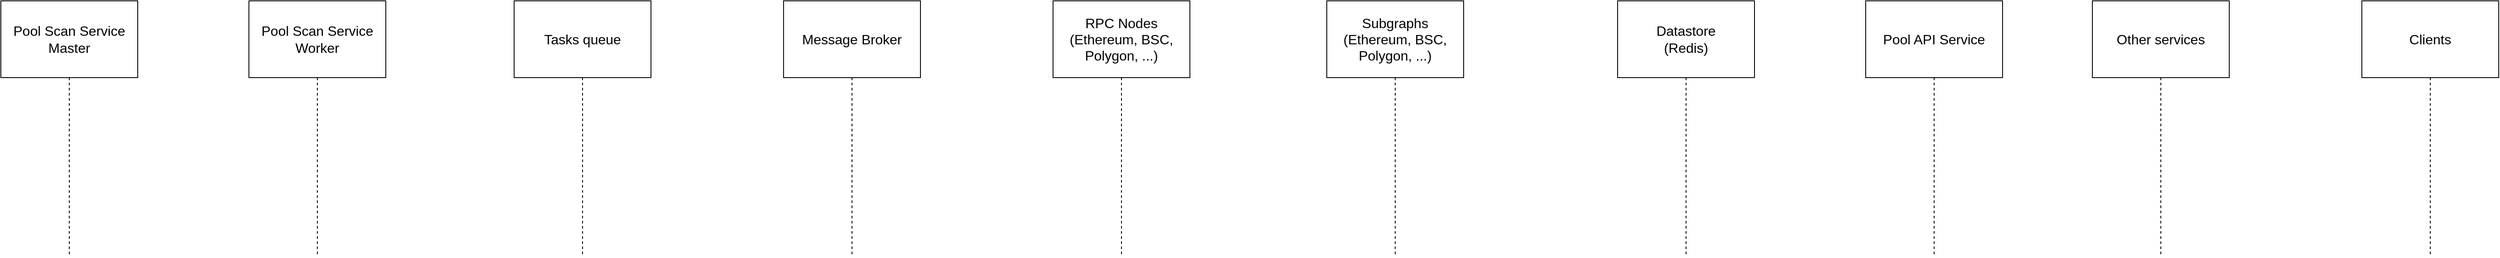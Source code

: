 <mxfile version="18.0.3" type="github">
  <diagram id="vYhIYeuhMKYq1YM2tLH0" name="Page-1">
    <mxGraphModel dx="1731" dy="971" grid="1" gridSize="10" guides="1" tooltips="1" connect="1" arrows="1" fold="1" page="1" pageScale="1" pageWidth="850" pageHeight="1100" math="0" shadow="0">
      <root>
        <mxCell id="0" />
        <mxCell id="1" parent="0" />
        <mxCell id="duJFYo-hXxuzxmT1SDnn-3" value="&lt;span style=&quot;font-size: 16px;&quot;&gt;Pool Scan Service Master&lt;/span&gt;" style="shape=umlLifeline;perimeter=lifelinePerimeter;whiteSpace=wrap;html=1;container=1;collapsible=0;recursiveResize=0;outlineConnect=0;size=90;" vertex="1" parent="1">
          <mxGeometry x="200" y="70" width="160" height="300" as="geometry" />
        </mxCell>
        <mxCell id="duJFYo-hXxuzxmT1SDnn-13" value="&lt;span style=&quot;font-size: 16px;&quot;&gt;Clients&lt;/span&gt;" style="shape=umlLifeline;perimeter=lifelinePerimeter;whiteSpace=wrap;html=1;container=1;collapsible=0;recursiveResize=0;outlineConnect=0;size=90;" vertex="1" parent="1">
          <mxGeometry x="2960" y="70" width="160" height="300" as="geometry" />
        </mxCell>
        <mxCell id="duJFYo-hXxuzxmT1SDnn-14" value="&lt;span style=&quot;font-size: 16px;&quot;&gt;Other services&lt;/span&gt;" style="shape=umlLifeline;perimeter=lifelinePerimeter;whiteSpace=wrap;html=1;container=1;collapsible=0;recursiveResize=0;outlineConnect=0;size=90;" vertex="1" parent="1">
          <mxGeometry x="2645" y="70" width="160" height="300" as="geometry" />
        </mxCell>
        <mxCell id="duJFYo-hXxuzxmT1SDnn-15" value="&lt;span style=&quot;font-size: 16px;&quot;&gt;Pool API Service&lt;/span&gt;" style="shape=umlLifeline;perimeter=lifelinePerimeter;whiteSpace=wrap;html=1;container=1;collapsible=0;recursiveResize=0;outlineConnect=0;size=90;" vertex="1" parent="1">
          <mxGeometry x="2380" y="70" width="160" height="300" as="geometry" />
        </mxCell>
        <mxCell id="duJFYo-hXxuzxmT1SDnn-16" value="&lt;span style=&quot;font-size: 16px;&quot;&gt;Datastore&lt;/span&gt;&lt;br style=&quot;font-size: 16px;&quot;&gt;&lt;span style=&quot;font-size: 16px;&quot;&gt;(Redis)&lt;/span&gt;" style="shape=umlLifeline;perimeter=lifelinePerimeter;whiteSpace=wrap;html=1;container=1;collapsible=0;recursiveResize=0;outlineConnect=0;size=90;" vertex="1" parent="1">
          <mxGeometry x="2090" y="70" width="160" height="300" as="geometry" />
        </mxCell>
        <mxCell id="duJFYo-hXxuzxmT1SDnn-17" value="&lt;span style=&quot;font-size: 16px;&quot;&gt;Subgraphs&lt;/span&gt;&lt;br style=&quot;font-size: 16px;&quot;&gt;&lt;span style=&quot;font-size: 16px;&quot;&gt;(Ethereum, BSC, Polygon, ...)&lt;/span&gt;" style="shape=umlLifeline;perimeter=lifelinePerimeter;whiteSpace=wrap;html=1;container=1;collapsible=0;recursiveResize=0;outlineConnect=0;size=90;" vertex="1" parent="1">
          <mxGeometry x="1750" y="70" width="160" height="300" as="geometry" />
        </mxCell>
        <mxCell id="duJFYo-hXxuzxmT1SDnn-18" value="&lt;span style=&quot;font-size: 16px;&quot;&gt;RPC Nodes&lt;/span&gt;&lt;br style=&quot;font-size: 16px; padding: 0px; margin: 0px;&quot;&gt;&lt;span style=&quot;font-size: 16px;&quot;&gt;(Ethereum, BSC, Polygon, ...)&lt;/span&gt;" style="shape=umlLifeline;perimeter=lifelinePerimeter;whiteSpace=wrap;html=1;container=1;collapsible=0;recursiveResize=0;outlineConnect=0;size=90;" vertex="1" parent="1">
          <mxGeometry x="1430" y="70" width="160" height="300" as="geometry" />
        </mxCell>
        <mxCell id="duJFYo-hXxuzxmT1SDnn-19" value="&lt;span style=&quot;font-size: 16px;&quot;&gt;Message Broker&lt;/span&gt;" style="shape=umlLifeline;perimeter=lifelinePerimeter;whiteSpace=wrap;html=1;container=1;collapsible=0;recursiveResize=0;outlineConnect=0;size=90;" vertex="1" parent="1">
          <mxGeometry x="1115" y="70" width="160" height="300" as="geometry" />
        </mxCell>
        <mxCell id="duJFYo-hXxuzxmT1SDnn-20" value="&lt;span style=&quot;font-size: 16px;&quot;&gt;Tasks queue&lt;/span&gt;" style="shape=umlLifeline;perimeter=lifelinePerimeter;whiteSpace=wrap;html=1;container=1;collapsible=0;recursiveResize=0;outlineConnect=0;size=90;" vertex="1" parent="1">
          <mxGeometry x="800" y="70" width="160" height="300" as="geometry" />
        </mxCell>
        <mxCell id="duJFYo-hXxuzxmT1SDnn-21" value="&lt;span style=&quot;font-size: 16px;&quot;&gt;Pool Scan Service Worker&lt;/span&gt;" style="shape=umlLifeline;perimeter=lifelinePerimeter;whiteSpace=wrap;html=1;container=1;collapsible=0;recursiveResize=0;outlineConnect=0;size=90;" vertex="1" parent="1">
          <mxGeometry x="490" y="70" width="160" height="300" as="geometry" />
        </mxCell>
      </root>
    </mxGraphModel>
  </diagram>
</mxfile>
